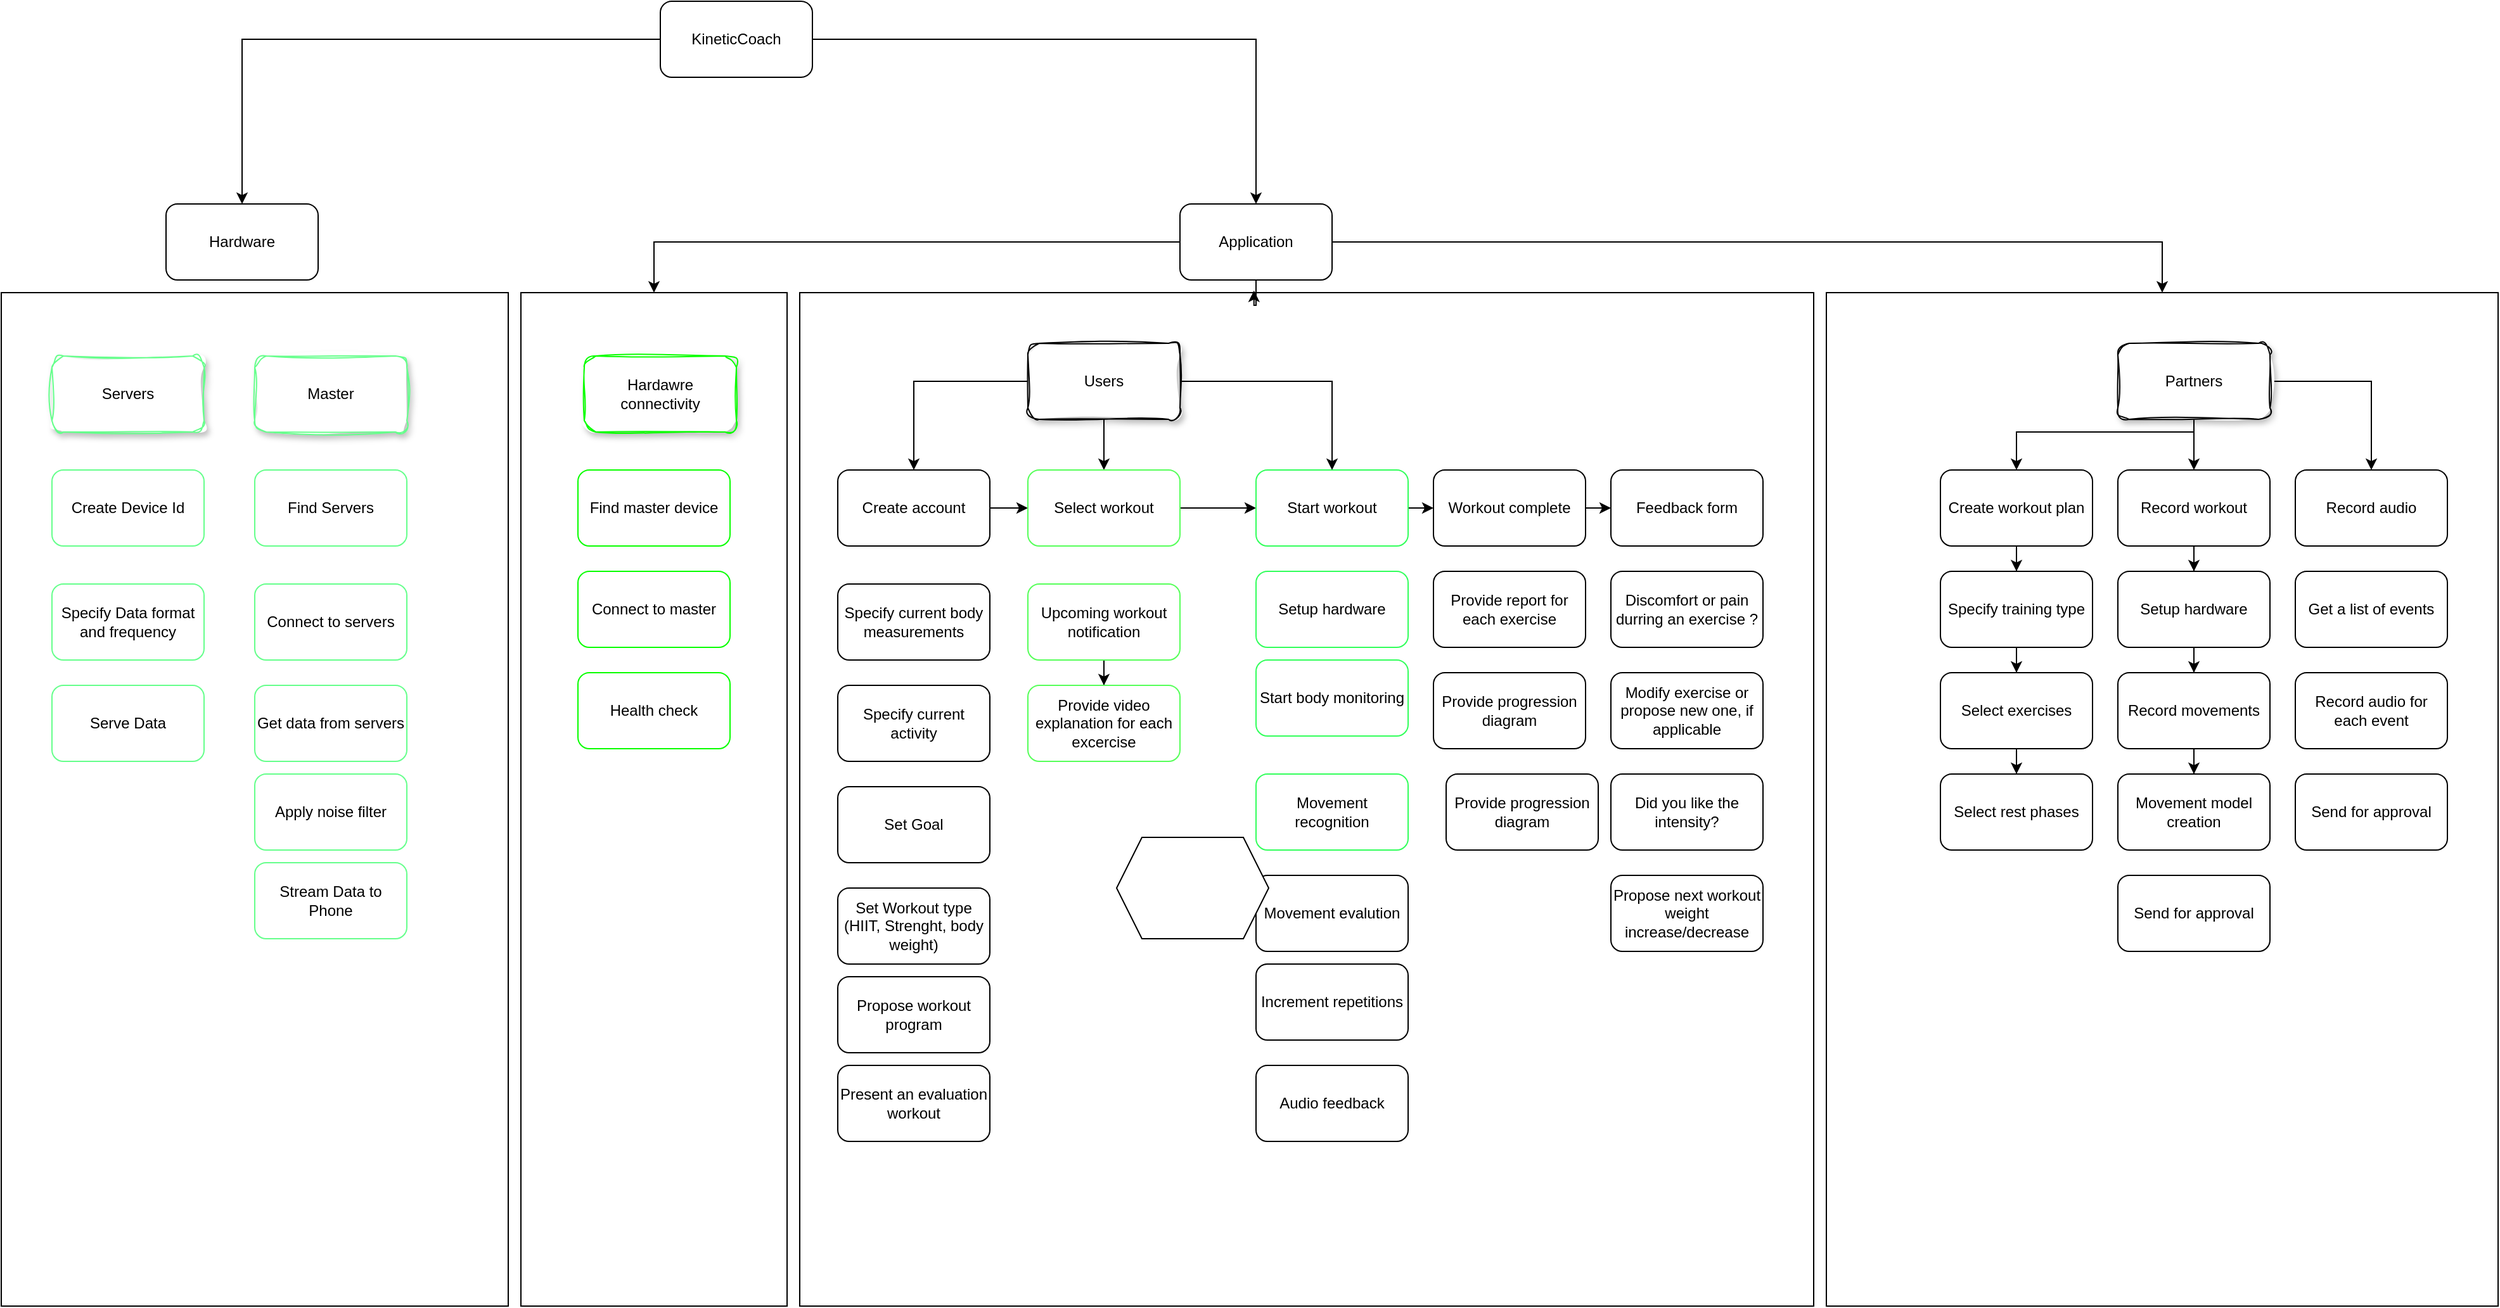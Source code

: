 <mxfile version="24.2.1" type="github">
  <diagram name="Page-1" id="2a216829-ef6e-dabb-86c1-c78162f3ba2b">
    <mxGraphModel dx="1912" dy="2148" grid="1" gridSize="10" guides="1" tooltips="1" connect="1" arrows="1" fold="1" page="1" pageScale="1" pageWidth="850" pageHeight="1100" background="none" math="0" shadow="0">
      <root>
        <mxCell id="0" />
        <mxCell id="1" parent="0" />
        <mxCell id="DlPZ9QB5WA_B2-Qmfgsv-121" value="" style="rounded=0;whiteSpace=wrap;html=1;" vertex="1" parent="1">
          <mxGeometry x="1450" y="150" width="530" height="800" as="geometry" />
        </mxCell>
        <mxCell id="DlPZ9QB5WA_B2-Qmfgsv-112" value="" style="rounded=0;whiteSpace=wrap;html=1;" vertex="1" parent="1">
          <mxGeometry x="420" y="150" width="210" height="800" as="geometry" />
        </mxCell>
        <mxCell id="DlPZ9QB5WA_B2-Qmfgsv-111" value="" style="rounded=0;whiteSpace=wrap;html=1;" vertex="1" parent="1">
          <mxGeometry x="640" y="150" width="800" height="800" as="geometry" />
        </mxCell>
        <mxCell id="DlPZ9QB5WA_B2-Qmfgsv-110" value="" style="rounded=0;whiteSpace=wrap;html=1;" vertex="1" parent="1">
          <mxGeometry x="10" y="150" width="400" height="800" as="geometry" />
        </mxCell>
        <mxCell id="DlPZ9QB5WA_B2-Qmfgsv-126" style="edgeStyle=orthogonalEdgeStyle;rounded=0;orthogonalLoop=1;jettySize=auto;html=1;entryX=0.5;entryY=0;entryDx=0;entryDy=0;" edge="1" parent="1" source="DlPZ9QB5WA_B2-Qmfgsv-1" target="DlPZ9QB5WA_B2-Qmfgsv-2">
          <mxGeometry relative="1" as="geometry" />
        </mxCell>
        <mxCell id="DlPZ9QB5WA_B2-Qmfgsv-127" style="edgeStyle=orthogonalEdgeStyle;rounded=0;orthogonalLoop=1;jettySize=auto;html=1;" edge="1" parent="1" source="DlPZ9QB5WA_B2-Qmfgsv-1" target="DlPZ9QB5WA_B2-Qmfgsv-3">
          <mxGeometry relative="1" as="geometry" />
        </mxCell>
        <mxCell id="DlPZ9QB5WA_B2-Qmfgsv-1" value="KineticCoach" style="rounded=1;whiteSpace=wrap;html=1;" vertex="1" parent="1">
          <mxGeometry x="530" y="-80" width="120" height="60" as="geometry" />
        </mxCell>
        <mxCell id="DlPZ9QB5WA_B2-Qmfgsv-2" value="Hardware" style="rounded=1;whiteSpace=wrap;html=1;" vertex="1" parent="1">
          <mxGeometry x="140" y="80" width="120" height="60" as="geometry" />
        </mxCell>
        <mxCell id="DlPZ9QB5WA_B2-Qmfgsv-123" style="edgeStyle=orthogonalEdgeStyle;rounded=0;orthogonalLoop=1;jettySize=auto;html=1;entryX=0.5;entryY=0;entryDx=0;entryDy=0;" edge="1" parent="1" source="DlPZ9QB5WA_B2-Qmfgsv-3" target="DlPZ9QB5WA_B2-Qmfgsv-112">
          <mxGeometry relative="1" as="geometry" />
        </mxCell>
        <mxCell id="DlPZ9QB5WA_B2-Qmfgsv-125" style="edgeStyle=orthogonalEdgeStyle;rounded=0;orthogonalLoop=1;jettySize=auto;html=1;exitX=1;exitY=0.5;exitDx=0;exitDy=0;entryX=0.5;entryY=0;entryDx=0;entryDy=0;" edge="1" parent="1" source="DlPZ9QB5WA_B2-Qmfgsv-3" target="DlPZ9QB5WA_B2-Qmfgsv-121">
          <mxGeometry relative="1" as="geometry" />
        </mxCell>
        <mxCell id="DlPZ9QB5WA_B2-Qmfgsv-3" value="Application" style="rounded=1;whiteSpace=wrap;html=1;" vertex="1" parent="1">
          <mxGeometry x="940" y="80" width="120" height="60" as="geometry" />
        </mxCell>
        <mxCell id="DlPZ9QB5WA_B2-Qmfgsv-4" value="Servers" style="rounded=1;whiteSpace=wrap;html=1;strokeColor=#66ff8c;shadow=1;sketch=1;curveFitting=1;jiggle=2;" vertex="1" parent="1">
          <mxGeometry x="50" y="200" width="120" height="60" as="geometry" />
        </mxCell>
        <mxCell id="DlPZ9QB5WA_B2-Qmfgsv-5" value="Master" style="rounded=1;whiteSpace=wrap;html=1;strokeColor=#66ff8c;shadow=1;sketch=1;curveFitting=1;jiggle=2;" vertex="1" parent="1">
          <mxGeometry x="210" y="200" width="120" height="60" as="geometry" />
        </mxCell>
        <mxCell id="DlPZ9QB5WA_B2-Qmfgsv-7" value="Create Device Id" style="rounded=1;whiteSpace=wrap;html=1;strokeColor=#66ff8c;" vertex="1" parent="1">
          <mxGeometry x="50" y="290" width="120" height="60" as="geometry" />
        </mxCell>
        <mxCell id="DlPZ9QB5WA_B2-Qmfgsv-8" value="Specify Data format and frequency" style="rounded=1;whiteSpace=wrap;html=1;strokeColor=#66ff8c;" vertex="1" parent="1">
          <mxGeometry x="50" y="380" width="120" height="60" as="geometry" />
        </mxCell>
        <mxCell id="DlPZ9QB5WA_B2-Qmfgsv-9" value="Serve Data" style="rounded=1;whiteSpace=wrap;html=1;strokeColor=#66ff8c;" vertex="1" parent="1">
          <mxGeometry x="50" y="460" width="120" height="60" as="geometry" />
        </mxCell>
        <mxCell id="DlPZ9QB5WA_B2-Qmfgsv-10" value="Find Servers" style="rounded=1;whiteSpace=wrap;html=1;strokeColor=#66ff8c;" vertex="1" parent="1">
          <mxGeometry x="210" y="290" width="120" height="60" as="geometry" />
        </mxCell>
        <mxCell id="DlPZ9QB5WA_B2-Qmfgsv-11" value="Connect to servers" style="rounded=1;whiteSpace=wrap;html=1;strokeColor=#66ff8c;" vertex="1" parent="1">
          <mxGeometry x="210" y="380" width="120" height="60" as="geometry" />
        </mxCell>
        <mxCell id="DlPZ9QB5WA_B2-Qmfgsv-12" value="Get data from servers" style="rounded=1;whiteSpace=wrap;html=1;strokeColor=#66ff8c;" vertex="1" parent="1">
          <mxGeometry x="210" y="460" width="120" height="60" as="geometry" />
        </mxCell>
        <mxCell id="DlPZ9QB5WA_B2-Qmfgsv-13" value="Apply noise filter" style="rounded=1;whiteSpace=wrap;html=1;strokeColor=#66ff8c;" vertex="1" parent="1">
          <mxGeometry x="210" y="530" width="120" height="60" as="geometry" />
        </mxCell>
        <mxCell id="DlPZ9QB5WA_B2-Qmfgsv-15" value="Stream Data to Phone" style="rounded=1;whiteSpace=wrap;html=1;strokeColor=#66ff8c;" vertex="1" parent="1">
          <mxGeometry x="210" y="600" width="120" height="60" as="geometry" />
        </mxCell>
        <mxCell id="DlPZ9QB5WA_B2-Qmfgsv-16" value="Hardawre connectivity" style="rounded=1;whiteSpace=wrap;html=1;strokeColor=#09FF00;shadow=1;sketch=1;curveFitting=1;jiggle=2;" vertex="1" parent="1">
          <mxGeometry x="470" y="200" width="120" height="60" as="geometry" />
        </mxCell>
        <mxCell id="DlPZ9QB5WA_B2-Qmfgsv-17" value="Find master device" style="rounded=1;whiteSpace=wrap;html=1;strokeColor=#09FF00;" vertex="1" parent="1">
          <mxGeometry x="465" y="290" width="120" height="60" as="geometry" />
        </mxCell>
        <mxCell id="DlPZ9QB5WA_B2-Qmfgsv-18" value="Connect to master" style="rounded=1;whiteSpace=wrap;html=1;strokeColor=#09FF00;" vertex="1" parent="1">
          <mxGeometry x="465" y="370" width="120" height="60" as="geometry" />
        </mxCell>
        <mxCell id="DlPZ9QB5WA_B2-Qmfgsv-19" value="Health check" style="rounded=1;whiteSpace=wrap;html=1;strokeColor=#09FF00;" vertex="1" parent="1">
          <mxGeometry x="465" y="450" width="120" height="60" as="geometry" />
        </mxCell>
        <mxCell id="DlPZ9QB5WA_B2-Qmfgsv-68" style="edgeStyle=orthogonalEdgeStyle;rounded=0;orthogonalLoop=1;jettySize=auto;html=1;entryX=0.5;entryY=0;entryDx=0;entryDy=0;" edge="1" parent="1" source="DlPZ9QB5WA_B2-Qmfgsv-26" target="DlPZ9QB5WA_B2-Qmfgsv-43">
          <mxGeometry relative="1" as="geometry" />
        </mxCell>
        <mxCell id="DlPZ9QB5WA_B2-Qmfgsv-69" style="edgeStyle=orthogonalEdgeStyle;rounded=0;orthogonalLoop=1;jettySize=auto;html=1;" edge="1" parent="1" source="DlPZ9QB5WA_B2-Qmfgsv-26" target="DlPZ9QB5WA_B2-Qmfgsv-33">
          <mxGeometry relative="1" as="geometry" />
        </mxCell>
        <mxCell id="DlPZ9QB5WA_B2-Qmfgsv-26" value="Users" style="rounded=1;whiteSpace=wrap;html=1;shadow=1;sketch=1;curveFitting=1;jiggle=2;" vertex="1" parent="1">
          <mxGeometry x="820" y="190" width="120" height="60" as="geometry" />
        </mxCell>
        <mxCell id="DlPZ9QB5WA_B2-Qmfgsv-119" style="edgeStyle=orthogonalEdgeStyle;rounded=0;orthogonalLoop=1;jettySize=auto;html=1;exitX=1;exitY=0.5;exitDx=0;exitDy=0;entryX=0;entryY=0.5;entryDx=0;entryDy=0;" edge="1" parent="1" source="DlPZ9QB5WA_B2-Qmfgsv-33" target="DlPZ9QB5WA_B2-Qmfgsv-43">
          <mxGeometry relative="1" as="geometry" />
        </mxCell>
        <mxCell id="DlPZ9QB5WA_B2-Qmfgsv-33" value="Create account" style="rounded=1;whiteSpace=wrap;html=1;" vertex="1" parent="1">
          <mxGeometry x="670" y="290" width="120" height="60" as="geometry" />
        </mxCell>
        <mxCell id="DlPZ9QB5WA_B2-Qmfgsv-34" value="Specify current body measurements" style="rounded=1;whiteSpace=wrap;html=1;" vertex="1" parent="1">
          <mxGeometry x="670" y="380" width="120" height="60" as="geometry" />
        </mxCell>
        <mxCell id="DlPZ9QB5WA_B2-Qmfgsv-35" value="Set Goal" style="rounded=1;whiteSpace=wrap;html=1;" vertex="1" parent="1">
          <mxGeometry x="670" y="540" width="120" height="60" as="geometry" />
        </mxCell>
        <mxCell id="DlPZ9QB5WA_B2-Qmfgsv-36" value="Set Workout type (HIIT, Strenght, body weight)" style="rounded=1;whiteSpace=wrap;html=1;" vertex="1" parent="1">
          <mxGeometry x="670" y="620" width="120" height="60" as="geometry" />
        </mxCell>
        <mxCell id="DlPZ9QB5WA_B2-Qmfgsv-37" value="Specify current activity" style="rounded=1;whiteSpace=wrap;html=1;" vertex="1" parent="1">
          <mxGeometry x="670" y="460" width="120" height="60" as="geometry" />
        </mxCell>
        <mxCell id="DlPZ9QB5WA_B2-Qmfgsv-38" value="Present an evaluation workout" style="rounded=1;whiteSpace=wrap;html=1;" vertex="1" parent="1">
          <mxGeometry x="670" y="760" width="120" height="60" as="geometry" />
        </mxCell>
        <mxCell id="DlPZ9QB5WA_B2-Qmfgsv-40" value="Setup hardware" style="rounded=1;whiteSpace=wrap;html=1;strokeColor=#33ff5c;" vertex="1" parent="1">
          <mxGeometry x="1000" y="370" width="120" height="60" as="geometry" />
        </mxCell>
        <mxCell id="DlPZ9QB5WA_B2-Qmfgsv-41" value="Propose next workout weight increase/decrease" style="rounded=1;whiteSpace=wrap;html=1;" vertex="1" parent="1">
          <mxGeometry x="1280" y="610" width="120" height="60" as="geometry" />
        </mxCell>
        <mxCell id="DlPZ9QB5WA_B2-Qmfgsv-118" style="edgeStyle=orthogonalEdgeStyle;rounded=0;orthogonalLoop=1;jettySize=auto;html=1;exitX=1;exitY=0.5;exitDx=0;exitDy=0;entryX=0;entryY=0.5;entryDx=0;entryDy=0;" edge="1" parent="1" source="DlPZ9QB5WA_B2-Qmfgsv-43" target="DlPZ9QB5WA_B2-Qmfgsv-50">
          <mxGeometry relative="1" as="geometry" />
        </mxCell>
        <mxCell id="DlPZ9QB5WA_B2-Qmfgsv-43" value="Select workout" style="rounded=1;whiteSpace=wrap;html=1;strokeColor=#57ff5a;" vertex="1" parent="1">
          <mxGeometry x="820" y="290" width="120" height="60" as="geometry" />
        </mxCell>
        <mxCell id="DlPZ9QB5WA_B2-Qmfgsv-100" value="" style="edgeStyle=orthogonalEdgeStyle;rounded=0;orthogonalLoop=1;jettySize=auto;html=1;" edge="1" parent="1" source="DlPZ9QB5WA_B2-Qmfgsv-44" target="DlPZ9QB5WA_B2-Qmfgsv-99">
          <mxGeometry relative="1" as="geometry" />
        </mxCell>
        <mxCell id="DlPZ9QB5WA_B2-Qmfgsv-44" value="Upcoming workout notification" style="rounded=1;whiteSpace=wrap;html=1;strokeColor=#57ff5a;" vertex="1" parent="1">
          <mxGeometry x="820" y="380" width="120" height="60" as="geometry" />
        </mxCell>
        <mxCell id="DlPZ9QB5WA_B2-Qmfgsv-46" value="Propose workout program" style="rounded=1;whiteSpace=wrap;html=1;" vertex="1" parent="1">
          <mxGeometry x="670" y="690" width="120" height="60" as="geometry" />
        </mxCell>
        <mxCell id="DlPZ9QB5WA_B2-Qmfgsv-116" style="edgeStyle=orthogonalEdgeStyle;rounded=0;orthogonalLoop=1;jettySize=auto;html=1;exitX=1;exitY=0.5;exitDx=0;exitDy=0;entryX=0;entryY=0.5;entryDx=0;entryDy=0;" edge="1" parent="1" source="DlPZ9QB5WA_B2-Qmfgsv-50" target="DlPZ9QB5WA_B2-Qmfgsv-57">
          <mxGeometry relative="1" as="geometry" />
        </mxCell>
        <mxCell id="DlPZ9QB5WA_B2-Qmfgsv-50" value="Start workout" style="rounded=1;whiteSpace=wrap;html=1;strokeColor=#33ff5c;" vertex="1" parent="1">
          <mxGeometry x="1000" y="290" width="120" height="60" as="geometry" />
        </mxCell>
        <mxCell id="DlPZ9QB5WA_B2-Qmfgsv-51" value="Start body monitoring" style="rounded=1;whiteSpace=wrap;html=1;strokeColor=#33ff5c;" vertex="1" parent="1">
          <mxGeometry x="1000" y="440" width="120" height="60" as="geometry" />
        </mxCell>
        <mxCell id="DlPZ9QB5WA_B2-Qmfgsv-52" value="Movement recognition" style="rounded=1;whiteSpace=wrap;html=1;strokeColor=#33ff5c;" vertex="1" parent="1">
          <mxGeometry x="1000" y="530" width="120" height="60" as="geometry" />
        </mxCell>
        <mxCell id="DlPZ9QB5WA_B2-Qmfgsv-53" value="Movement evalution" style="rounded=1;whiteSpace=wrap;html=1;" vertex="1" parent="1">
          <mxGeometry x="1000" y="610" width="120" height="60" as="geometry" />
        </mxCell>
        <mxCell id="DlPZ9QB5WA_B2-Qmfgsv-54" value="Increment repetitions" style="rounded=1;whiteSpace=wrap;html=1;" vertex="1" parent="1">
          <mxGeometry x="1000" y="680" width="120" height="60" as="geometry" />
        </mxCell>
        <mxCell id="DlPZ9QB5WA_B2-Qmfgsv-55" value="Audio feedback" style="rounded=1;whiteSpace=wrap;html=1;" vertex="1" parent="1">
          <mxGeometry x="1000" y="760" width="120" height="60" as="geometry" />
        </mxCell>
        <mxCell id="DlPZ9QB5WA_B2-Qmfgsv-117" style="edgeStyle=orthogonalEdgeStyle;rounded=0;orthogonalLoop=1;jettySize=auto;html=1;exitX=1;exitY=0.5;exitDx=0;exitDy=0;" edge="1" parent="1" source="DlPZ9QB5WA_B2-Qmfgsv-57" target="DlPZ9QB5WA_B2-Qmfgsv-62">
          <mxGeometry relative="1" as="geometry" />
        </mxCell>
        <mxCell id="DlPZ9QB5WA_B2-Qmfgsv-57" value="Workout complete" style="rounded=1;whiteSpace=wrap;html=1;" vertex="1" parent="1">
          <mxGeometry x="1140" y="290" width="120" height="60" as="geometry" />
        </mxCell>
        <mxCell id="DlPZ9QB5WA_B2-Qmfgsv-58" value="Provide report for each exercise" style="rounded=1;whiteSpace=wrap;html=1;" vertex="1" parent="1">
          <mxGeometry x="1140" y="370" width="120" height="60" as="geometry" />
        </mxCell>
        <mxCell id="DlPZ9QB5WA_B2-Qmfgsv-59" value="Provide progression diagram" style="rounded=1;whiteSpace=wrap;html=1;" vertex="1" parent="1">
          <mxGeometry x="1140" y="450" width="120" height="60" as="geometry" />
        </mxCell>
        <mxCell id="DlPZ9QB5WA_B2-Qmfgsv-60" value="Provide progression diagram" style="rounded=1;whiteSpace=wrap;html=1;" vertex="1" parent="1">
          <mxGeometry x="1150" y="530" width="120" height="60" as="geometry" />
        </mxCell>
        <mxCell id="DlPZ9QB5WA_B2-Qmfgsv-62" value="Feedback form" style="rounded=1;whiteSpace=wrap;html=1;" vertex="1" parent="1">
          <mxGeometry x="1280" y="290" width="120" height="60" as="geometry" />
        </mxCell>
        <mxCell id="DlPZ9QB5WA_B2-Qmfgsv-63" value="Discomfort or pain durring an exercise ?" style="rounded=1;whiteSpace=wrap;html=1;fontStyle=0" vertex="1" parent="1">
          <mxGeometry x="1280" y="370" width="120" height="60" as="geometry" />
        </mxCell>
        <mxCell id="DlPZ9QB5WA_B2-Qmfgsv-64" value="Modify exercise or propose new one, if applicable" style="rounded=1;whiteSpace=wrap;html=1;fontStyle=0" vertex="1" parent="1">
          <mxGeometry x="1280" y="450" width="120" height="60" as="geometry" />
        </mxCell>
        <mxCell id="DlPZ9QB5WA_B2-Qmfgsv-65" value="Did you like the intensity?" style="rounded=1;whiteSpace=wrap;html=1;" vertex="1" parent="1">
          <mxGeometry x="1280" y="530" width="120" height="60" as="geometry" />
        </mxCell>
        <mxCell id="DlPZ9QB5WA_B2-Qmfgsv-70" style="edgeStyle=orthogonalEdgeStyle;rounded=0;orthogonalLoop=1;jettySize=auto;html=1;" edge="1" parent="1" source="DlPZ9QB5WA_B2-Qmfgsv-26" target="DlPZ9QB5WA_B2-Qmfgsv-50">
          <mxGeometry relative="1" as="geometry">
            <mxPoint x="1067.36" y="220.54" as="targetPoint" />
          </mxGeometry>
        </mxCell>
        <mxCell id="DlPZ9QB5WA_B2-Qmfgsv-73" value="" style="edgeStyle=orthogonalEdgeStyle;rounded=0;orthogonalLoop=1;jettySize=auto;html=1;" edge="1" parent="1" source="DlPZ9QB5WA_B2-Qmfgsv-71" target="DlPZ9QB5WA_B2-Qmfgsv-72">
          <mxGeometry relative="1" as="geometry">
            <Array as="points">
              <mxPoint x="1740" y="260" />
              <mxPoint x="1600" y="260" />
            </Array>
          </mxGeometry>
        </mxCell>
        <mxCell id="DlPZ9QB5WA_B2-Qmfgsv-97" style="edgeStyle=orthogonalEdgeStyle;rounded=0;orthogonalLoop=1;jettySize=auto;html=1;entryX=0.5;entryY=0;entryDx=0;entryDy=0;" edge="1" parent="1" source="DlPZ9QB5WA_B2-Qmfgsv-71" target="DlPZ9QB5WA_B2-Qmfgsv-83">
          <mxGeometry relative="1" as="geometry" />
        </mxCell>
        <mxCell id="DlPZ9QB5WA_B2-Qmfgsv-98" style="edgeStyle=orthogonalEdgeStyle;rounded=0;orthogonalLoop=1;jettySize=auto;html=1;entryX=0.5;entryY=0;entryDx=0;entryDy=0;" edge="1" parent="1" source="DlPZ9QB5WA_B2-Qmfgsv-71" target="DlPZ9QB5WA_B2-Qmfgsv-92">
          <mxGeometry relative="1" as="geometry" />
        </mxCell>
        <mxCell id="DlPZ9QB5WA_B2-Qmfgsv-71" value="Partners" style="rounded=1;whiteSpace=wrap;html=1;shadow=1;sketch=1;curveFitting=1;jiggle=2;" vertex="1" parent="1">
          <mxGeometry x="1680" y="190" width="120" height="60" as="geometry" />
        </mxCell>
        <mxCell id="DlPZ9QB5WA_B2-Qmfgsv-75" value="" style="edgeStyle=orthogonalEdgeStyle;rounded=0;orthogonalLoop=1;jettySize=auto;html=1;" edge="1" parent="1" source="DlPZ9QB5WA_B2-Qmfgsv-72" target="DlPZ9QB5WA_B2-Qmfgsv-74">
          <mxGeometry relative="1" as="geometry" />
        </mxCell>
        <mxCell id="DlPZ9QB5WA_B2-Qmfgsv-72" value="Create workout plan" style="whiteSpace=wrap;html=1;rounded=1;" vertex="1" parent="1">
          <mxGeometry x="1540" y="290" width="120" height="60" as="geometry" />
        </mxCell>
        <mxCell id="DlPZ9QB5WA_B2-Qmfgsv-77" value="" style="edgeStyle=orthogonalEdgeStyle;rounded=0;orthogonalLoop=1;jettySize=auto;html=1;" edge="1" parent="1" source="DlPZ9QB5WA_B2-Qmfgsv-74" target="DlPZ9QB5WA_B2-Qmfgsv-76">
          <mxGeometry relative="1" as="geometry" />
        </mxCell>
        <mxCell id="DlPZ9QB5WA_B2-Qmfgsv-74" value="Specify training type" style="whiteSpace=wrap;html=1;rounded=1;" vertex="1" parent="1">
          <mxGeometry x="1540" y="370" width="120" height="60" as="geometry" />
        </mxCell>
        <mxCell id="DlPZ9QB5WA_B2-Qmfgsv-80" value="" style="edgeStyle=orthogonalEdgeStyle;rounded=0;orthogonalLoop=1;jettySize=auto;html=1;" edge="1" parent="1" source="DlPZ9QB5WA_B2-Qmfgsv-76" target="DlPZ9QB5WA_B2-Qmfgsv-79">
          <mxGeometry relative="1" as="geometry" />
        </mxCell>
        <mxCell id="DlPZ9QB5WA_B2-Qmfgsv-76" value="Select exercises" style="whiteSpace=wrap;html=1;rounded=1;" vertex="1" parent="1">
          <mxGeometry x="1540" y="450" width="120" height="60" as="geometry" />
        </mxCell>
        <mxCell id="DlPZ9QB5WA_B2-Qmfgsv-79" value="Select rest phases" style="whiteSpace=wrap;html=1;rounded=1;" vertex="1" parent="1">
          <mxGeometry x="1540" y="530" width="120" height="60" as="geometry" />
        </mxCell>
        <mxCell id="DlPZ9QB5WA_B2-Qmfgsv-85" value="" style="edgeStyle=orthogonalEdgeStyle;rounded=0;orthogonalLoop=1;jettySize=auto;html=1;" edge="1" parent="1" source="DlPZ9QB5WA_B2-Qmfgsv-83" target="DlPZ9QB5WA_B2-Qmfgsv-84">
          <mxGeometry relative="1" as="geometry" />
        </mxCell>
        <mxCell id="DlPZ9QB5WA_B2-Qmfgsv-83" value="Record workout" style="whiteSpace=wrap;html=1;rounded=1;" vertex="1" parent="1">
          <mxGeometry x="1680" y="290" width="120" height="60" as="geometry" />
        </mxCell>
        <mxCell id="DlPZ9QB5WA_B2-Qmfgsv-91" style="edgeStyle=orthogonalEdgeStyle;rounded=0;orthogonalLoop=1;jettySize=auto;html=1;entryX=0.5;entryY=0;entryDx=0;entryDy=0;" edge="1" parent="1" source="DlPZ9QB5WA_B2-Qmfgsv-84" target="DlPZ9QB5WA_B2-Qmfgsv-86">
          <mxGeometry relative="1" as="geometry" />
        </mxCell>
        <mxCell id="DlPZ9QB5WA_B2-Qmfgsv-84" value="Setup hardware" style="whiteSpace=wrap;html=1;rounded=1;" vertex="1" parent="1">
          <mxGeometry x="1680" y="370" width="120" height="60" as="geometry" />
        </mxCell>
        <mxCell id="DlPZ9QB5WA_B2-Qmfgsv-89" value="" style="edgeStyle=orthogonalEdgeStyle;rounded=0;orthogonalLoop=1;jettySize=auto;html=1;" edge="1" parent="1" source="DlPZ9QB5WA_B2-Qmfgsv-86" target="DlPZ9QB5WA_B2-Qmfgsv-88">
          <mxGeometry relative="1" as="geometry" />
        </mxCell>
        <mxCell id="DlPZ9QB5WA_B2-Qmfgsv-86" value="Record movements" style="whiteSpace=wrap;html=1;rounded=1;" vertex="1" parent="1">
          <mxGeometry x="1680" y="450" width="120" height="60" as="geometry" />
        </mxCell>
        <mxCell id="DlPZ9QB5WA_B2-Qmfgsv-88" value="Movement model creation" style="whiteSpace=wrap;html=1;rounded=1;" vertex="1" parent="1">
          <mxGeometry x="1680" y="530" width="120" height="60" as="geometry" />
        </mxCell>
        <mxCell id="DlPZ9QB5WA_B2-Qmfgsv-92" value="Record audio" style="whiteSpace=wrap;html=1;rounded=1;" vertex="1" parent="1">
          <mxGeometry x="1820" y="290" width="120" height="60" as="geometry" />
        </mxCell>
        <mxCell id="DlPZ9QB5WA_B2-Qmfgsv-93" value="Get a list of events" style="whiteSpace=wrap;html=1;rounded=1;" vertex="1" parent="1">
          <mxGeometry x="1820" y="370" width="120" height="60" as="geometry" />
        </mxCell>
        <mxCell id="DlPZ9QB5WA_B2-Qmfgsv-94" value="Record audio for each event" style="whiteSpace=wrap;html=1;rounded=1;" vertex="1" parent="1">
          <mxGeometry x="1820" y="450" width="120" height="60" as="geometry" />
        </mxCell>
        <mxCell id="DlPZ9QB5WA_B2-Qmfgsv-95" value="Send for approval" style="whiteSpace=wrap;html=1;rounded=1;" vertex="1" parent="1">
          <mxGeometry x="1820" y="530" width="120" height="60" as="geometry" />
        </mxCell>
        <mxCell id="DlPZ9QB5WA_B2-Qmfgsv-96" value="Send for approval" style="whiteSpace=wrap;html=1;rounded=1;" vertex="1" parent="1">
          <mxGeometry x="1680" y="610" width="120" height="60" as="geometry" />
        </mxCell>
        <mxCell id="DlPZ9QB5WA_B2-Qmfgsv-99" value="Provide video explanation for each excercise" style="whiteSpace=wrap;html=1;rounded=1;strokeColor=#57ff5a;" vertex="1" parent="1">
          <mxGeometry x="820" y="460" width="120" height="60" as="geometry" />
        </mxCell>
        <mxCell id="DlPZ9QB5WA_B2-Qmfgsv-114" value="" style="shape=hexagon;perimeter=hexagonPerimeter2;whiteSpace=wrap;html=1;fixedSize=1;" vertex="1" parent="1">
          <mxGeometry x="890" y="580" width="120" height="80" as="geometry" />
        </mxCell>
        <mxCell id="DlPZ9QB5WA_B2-Qmfgsv-124" style="edgeStyle=orthogonalEdgeStyle;rounded=0;orthogonalLoop=1;jettySize=auto;html=1;entryX=0.448;entryY=-0.002;entryDx=0;entryDy=0;entryPerimeter=0;" edge="1" parent="1" source="DlPZ9QB5WA_B2-Qmfgsv-3" target="DlPZ9QB5WA_B2-Qmfgsv-111">
          <mxGeometry relative="1" as="geometry" />
        </mxCell>
      </root>
    </mxGraphModel>
  </diagram>
</mxfile>
